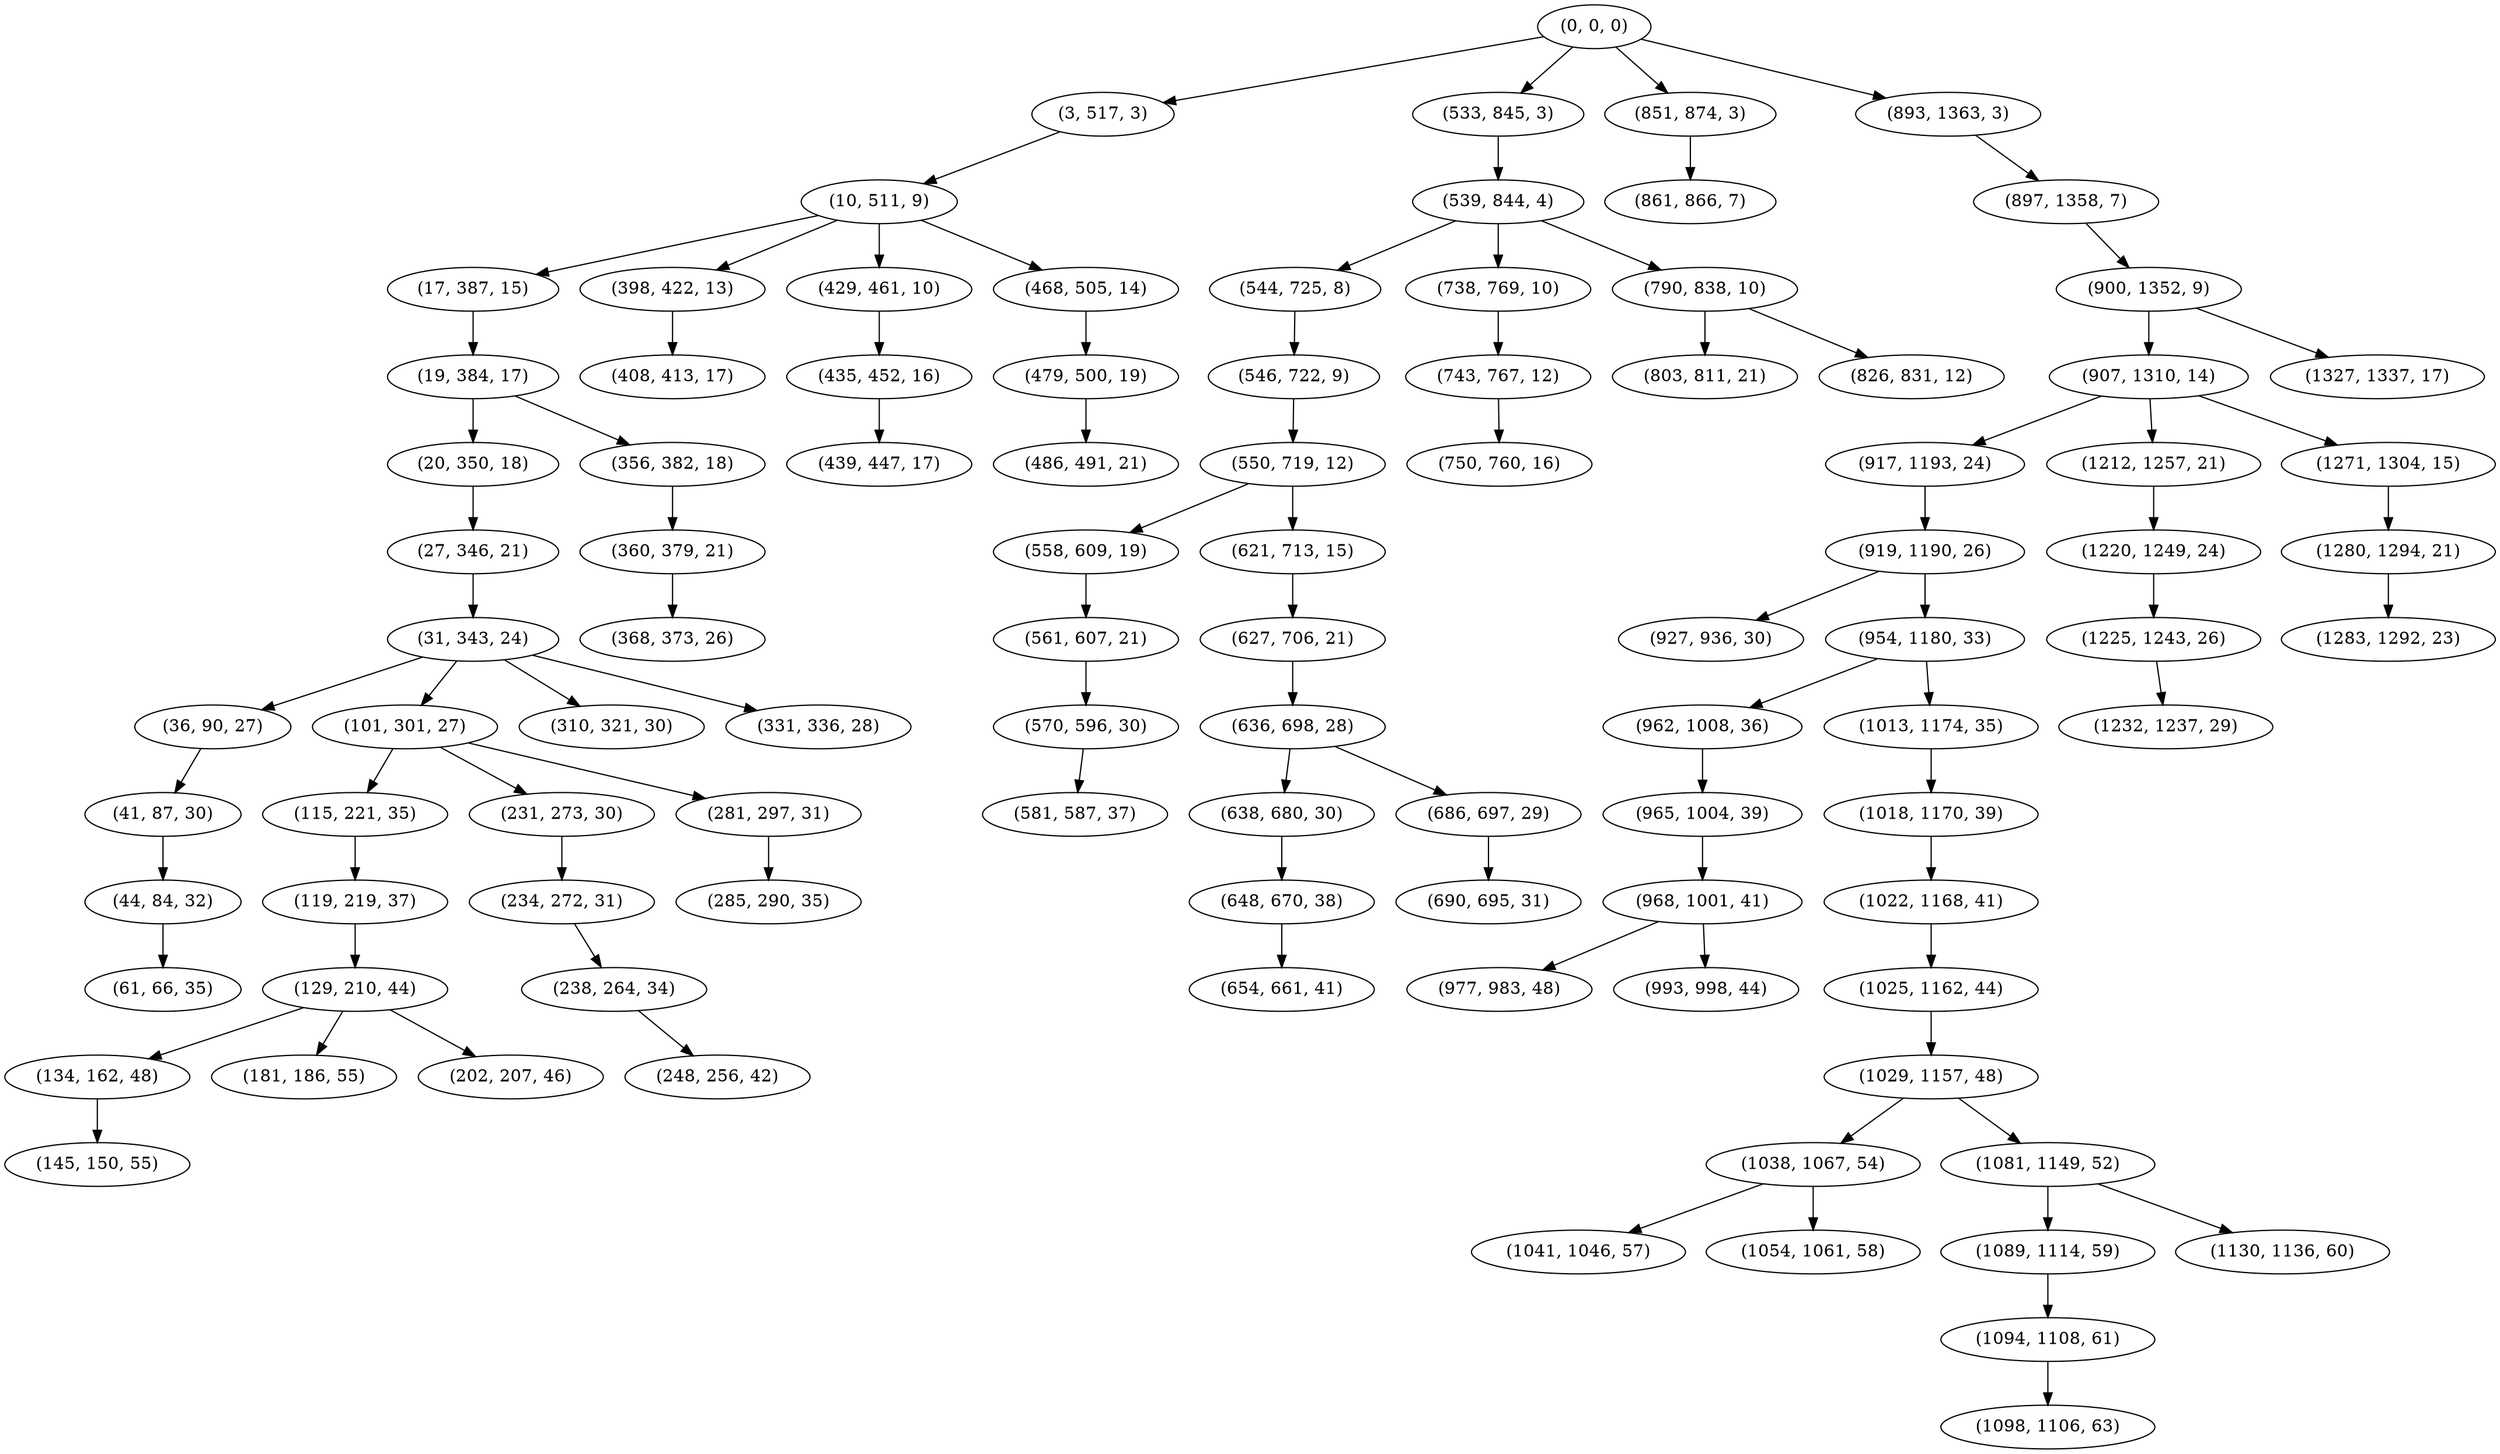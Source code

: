digraph tree {
    "(0, 0, 0)";
    "(3, 517, 3)";
    "(10, 511, 9)";
    "(17, 387, 15)";
    "(19, 384, 17)";
    "(20, 350, 18)";
    "(27, 346, 21)";
    "(31, 343, 24)";
    "(36, 90, 27)";
    "(41, 87, 30)";
    "(44, 84, 32)";
    "(61, 66, 35)";
    "(101, 301, 27)";
    "(115, 221, 35)";
    "(119, 219, 37)";
    "(129, 210, 44)";
    "(134, 162, 48)";
    "(145, 150, 55)";
    "(181, 186, 55)";
    "(202, 207, 46)";
    "(231, 273, 30)";
    "(234, 272, 31)";
    "(238, 264, 34)";
    "(248, 256, 42)";
    "(281, 297, 31)";
    "(285, 290, 35)";
    "(310, 321, 30)";
    "(331, 336, 28)";
    "(356, 382, 18)";
    "(360, 379, 21)";
    "(368, 373, 26)";
    "(398, 422, 13)";
    "(408, 413, 17)";
    "(429, 461, 10)";
    "(435, 452, 16)";
    "(439, 447, 17)";
    "(468, 505, 14)";
    "(479, 500, 19)";
    "(486, 491, 21)";
    "(533, 845, 3)";
    "(539, 844, 4)";
    "(544, 725, 8)";
    "(546, 722, 9)";
    "(550, 719, 12)";
    "(558, 609, 19)";
    "(561, 607, 21)";
    "(570, 596, 30)";
    "(581, 587, 37)";
    "(621, 713, 15)";
    "(627, 706, 21)";
    "(636, 698, 28)";
    "(638, 680, 30)";
    "(648, 670, 38)";
    "(654, 661, 41)";
    "(686, 697, 29)";
    "(690, 695, 31)";
    "(738, 769, 10)";
    "(743, 767, 12)";
    "(750, 760, 16)";
    "(790, 838, 10)";
    "(803, 811, 21)";
    "(826, 831, 12)";
    "(851, 874, 3)";
    "(861, 866, 7)";
    "(893, 1363, 3)";
    "(897, 1358, 7)";
    "(900, 1352, 9)";
    "(907, 1310, 14)";
    "(917, 1193, 24)";
    "(919, 1190, 26)";
    "(927, 936, 30)";
    "(954, 1180, 33)";
    "(962, 1008, 36)";
    "(965, 1004, 39)";
    "(968, 1001, 41)";
    "(977, 983, 48)";
    "(993, 998, 44)";
    "(1013, 1174, 35)";
    "(1018, 1170, 39)";
    "(1022, 1168, 41)";
    "(1025, 1162, 44)";
    "(1029, 1157, 48)";
    "(1038, 1067, 54)";
    "(1041, 1046, 57)";
    "(1054, 1061, 58)";
    "(1081, 1149, 52)";
    "(1089, 1114, 59)";
    "(1094, 1108, 61)";
    "(1098, 1106, 63)";
    "(1130, 1136, 60)";
    "(1212, 1257, 21)";
    "(1220, 1249, 24)";
    "(1225, 1243, 26)";
    "(1232, 1237, 29)";
    "(1271, 1304, 15)";
    "(1280, 1294, 21)";
    "(1283, 1292, 23)";
    "(1327, 1337, 17)";
    "(0, 0, 0)" -> "(3, 517, 3)";
    "(0, 0, 0)" -> "(533, 845, 3)";
    "(0, 0, 0)" -> "(851, 874, 3)";
    "(0, 0, 0)" -> "(893, 1363, 3)";
    "(3, 517, 3)" -> "(10, 511, 9)";
    "(10, 511, 9)" -> "(17, 387, 15)";
    "(10, 511, 9)" -> "(398, 422, 13)";
    "(10, 511, 9)" -> "(429, 461, 10)";
    "(10, 511, 9)" -> "(468, 505, 14)";
    "(17, 387, 15)" -> "(19, 384, 17)";
    "(19, 384, 17)" -> "(20, 350, 18)";
    "(19, 384, 17)" -> "(356, 382, 18)";
    "(20, 350, 18)" -> "(27, 346, 21)";
    "(27, 346, 21)" -> "(31, 343, 24)";
    "(31, 343, 24)" -> "(36, 90, 27)";
    "(31, 343, 24)" -> "(101, 301, 27)";
    "(31, 343, 24)" -> "(310, 321, 30)";
    "(31, 343, 24)" -> "(331, 336, 28)";
    "(36, 90, 27)" -> "(41, 87, 30)";
    "(41, 87, 30)" -> "(44, 84, 32)";
    "(44, 84, 32)" -> "(61, 66, 35)";
    "(101, 301, 27)" -> "(115, 221, 35)";
    "(101, 301, 27)" -> "(231, 273, 30)";
    "(101, 301, 27)" -> "(281, 297, 31)";
    "(115, 221, 35)" -> "(119, 219, 37)";
    "(119, 219, 37)" -> "(129, 210, 44)";
    "(129, 210, 44)" -> "(134, 162, 48)";
    "(129, 210, 44)" -> "(181, 186, 55)";
    "(129, 210, 44)" -> "(202, 207, 46)";
    "(134, 162, 48)" -> "(145, 150, 55)";
    "(231, 273, 30)" -> "(234, 272, 31)";
    "(234, 272, 31)" -> "(238, 264, 34)";
    "(238, 264, 34)" -> "(248, 256, 42)";
    "(281, 297, 31)" -> "(285, 290, 35)";
    "(356, 382, 18)" -> "(360, 379, 21)";
    "(360, 379, 21)" -> "(368, 373, 26)";
    "(398, 422, 13)" -> "(408, 413, 17)";
    "(429, 461, 10)" -> "(435, 452, 16)";
    "(435, 452, 16)" -> "(439, 447, 17)";
    "(468, 505, 14)" -> "(479, 500, 19)";
    "(479, 500, 19)" -> "(486, 491, 21)";
    "(533, 845, 3)" -> "(539, 844, 4)";
    "(539, 844, 4)" -> "(544, 725, 8)";
    "(539, 844, 4)" -> "(738, 769, 10)";
    "(539, 844, 4)" -> "(790, 838, 10)";
    "(544, 725, 8)" -> "(546, 722, 9)";
    "(546, 722, 9)" -> "(550, 719, 12)";
    "(550, 719, 12)" -> "(558, 609, 19)";
    "(550, 719, 12)" -> "(621, 713, 15)";
    "(558, 609, 19)" -> "(561, 607, 21)";
    "(561, 607, 21)" -> "(570, 596, 30)";
    "(570, 596, 30)" -> "(581, 587, 37)";
    "(621, 713, 15)" -> "(627, 706, 21)";
    "(627, 706, 21)" -> "(636, 698, 28)";
    "(636, 698, 28)" -> "(638, 680, 30)";
    "(636, 698, 28)" -> "(686, 697, 29)";
    "(638, 680, 30)" -> "(648, 670, 38)";
    "(648, 670, 38)" -> "(654, 661, 41)";
    "(686, 697, 29)" -> "(690, 695, 31)";
    "(738, 769, 10)" -> "(743, 767, 12)";
    "(743, 767, 12)" -> "(750, 760, 16)";
    "(790, 838, 10)" -> "(803, 811, 21)";
    "(790, 838, 10)" -> "(826, 831, 12)";
    "(851, 874, 3)" -> "(861, 866, 7)";
    "(893, 1363, 3)" -> "(897, 1358, 7)";
    "(897, 1358, 7)" -> "(900, 1352, 9)";
    "(900, 1352, 9)" -> "(907, 1310, 14)";
    "(900, 1352, 9)" -> "(1327, 1337, 17)";
    "(907, 1310, 14)" -> "(917, 1193, 24)";
    "(907, 1310, 14)" -> "(1212, 1257, 21)";
    "(907, 1310, 14)" -> "(1271, 1304, 15)";
    "(917, 1193, 24)" -> "(919, 1190, 26)";
    "(919, 1190, 26)" -> "(927, 936, 30)";
    "(919, 1190, 26)" -> "(954, 1180, 33)";
    "(954, 1180, 33)" -> "(962, 1008, 36)";
    "(954, 1180, 33)" -> "(1013, 1174, 35)";
    "(962, 1008, 36)" -> "(965, 1004, 39)";
    "(965, 1004, 39)" -> "(968, 1001, 41)";
    "(968, 1001, 41)" -> "(977, 983, 48)";
    "(968, 1001, 41)" -> "(993, 998, 44)";
    "(1013, 1174, 35)" -> "(1018, 1170, 39)";
    "(1018, 1170, 39)" -> "(1022, 1168, 41)";
    "(1022, 1168, 41)" -> "(1025, 1162, 44)";
    "(1025, 1162, 44)" -> "(1029, 1157, 48)";
    "(1029, 1157, 48)" -> "(1038, 1067, 54)";
    "(1029, 1157, 48)" -> "(1081, 1149, 52)";
    "(1038, 1067, 54)" -> "(1041, 1046, 57)";
    "(1038, 1067, 54)" -> "(1054, 1061, 58)";
    "(1081, 1149, 52)" -> "(1089, 1114, 59)";
    "(1081, 1149, 52)" -> "(1130, 1136, 60)";
    "(1089, 1114, 59)" -> "(1094, 1108, 61)";
    "(1094, 1108, 61)" -> "(1098, 1106, 63)";
    "(1212, 1257, 21)" -> "(1220, 1249, 24)";
    "(1220, 1249, 24)" -> "(1225, 1243, 26)";
    "(1225, 1243, 26)" -> "(1232, 1237, 29)";
    "(1271, 1304, 15)" -> "(1280, 1294, 21)";
    "(1280, 1294, 21)" -> "(1283, 1292, 23)";
}
